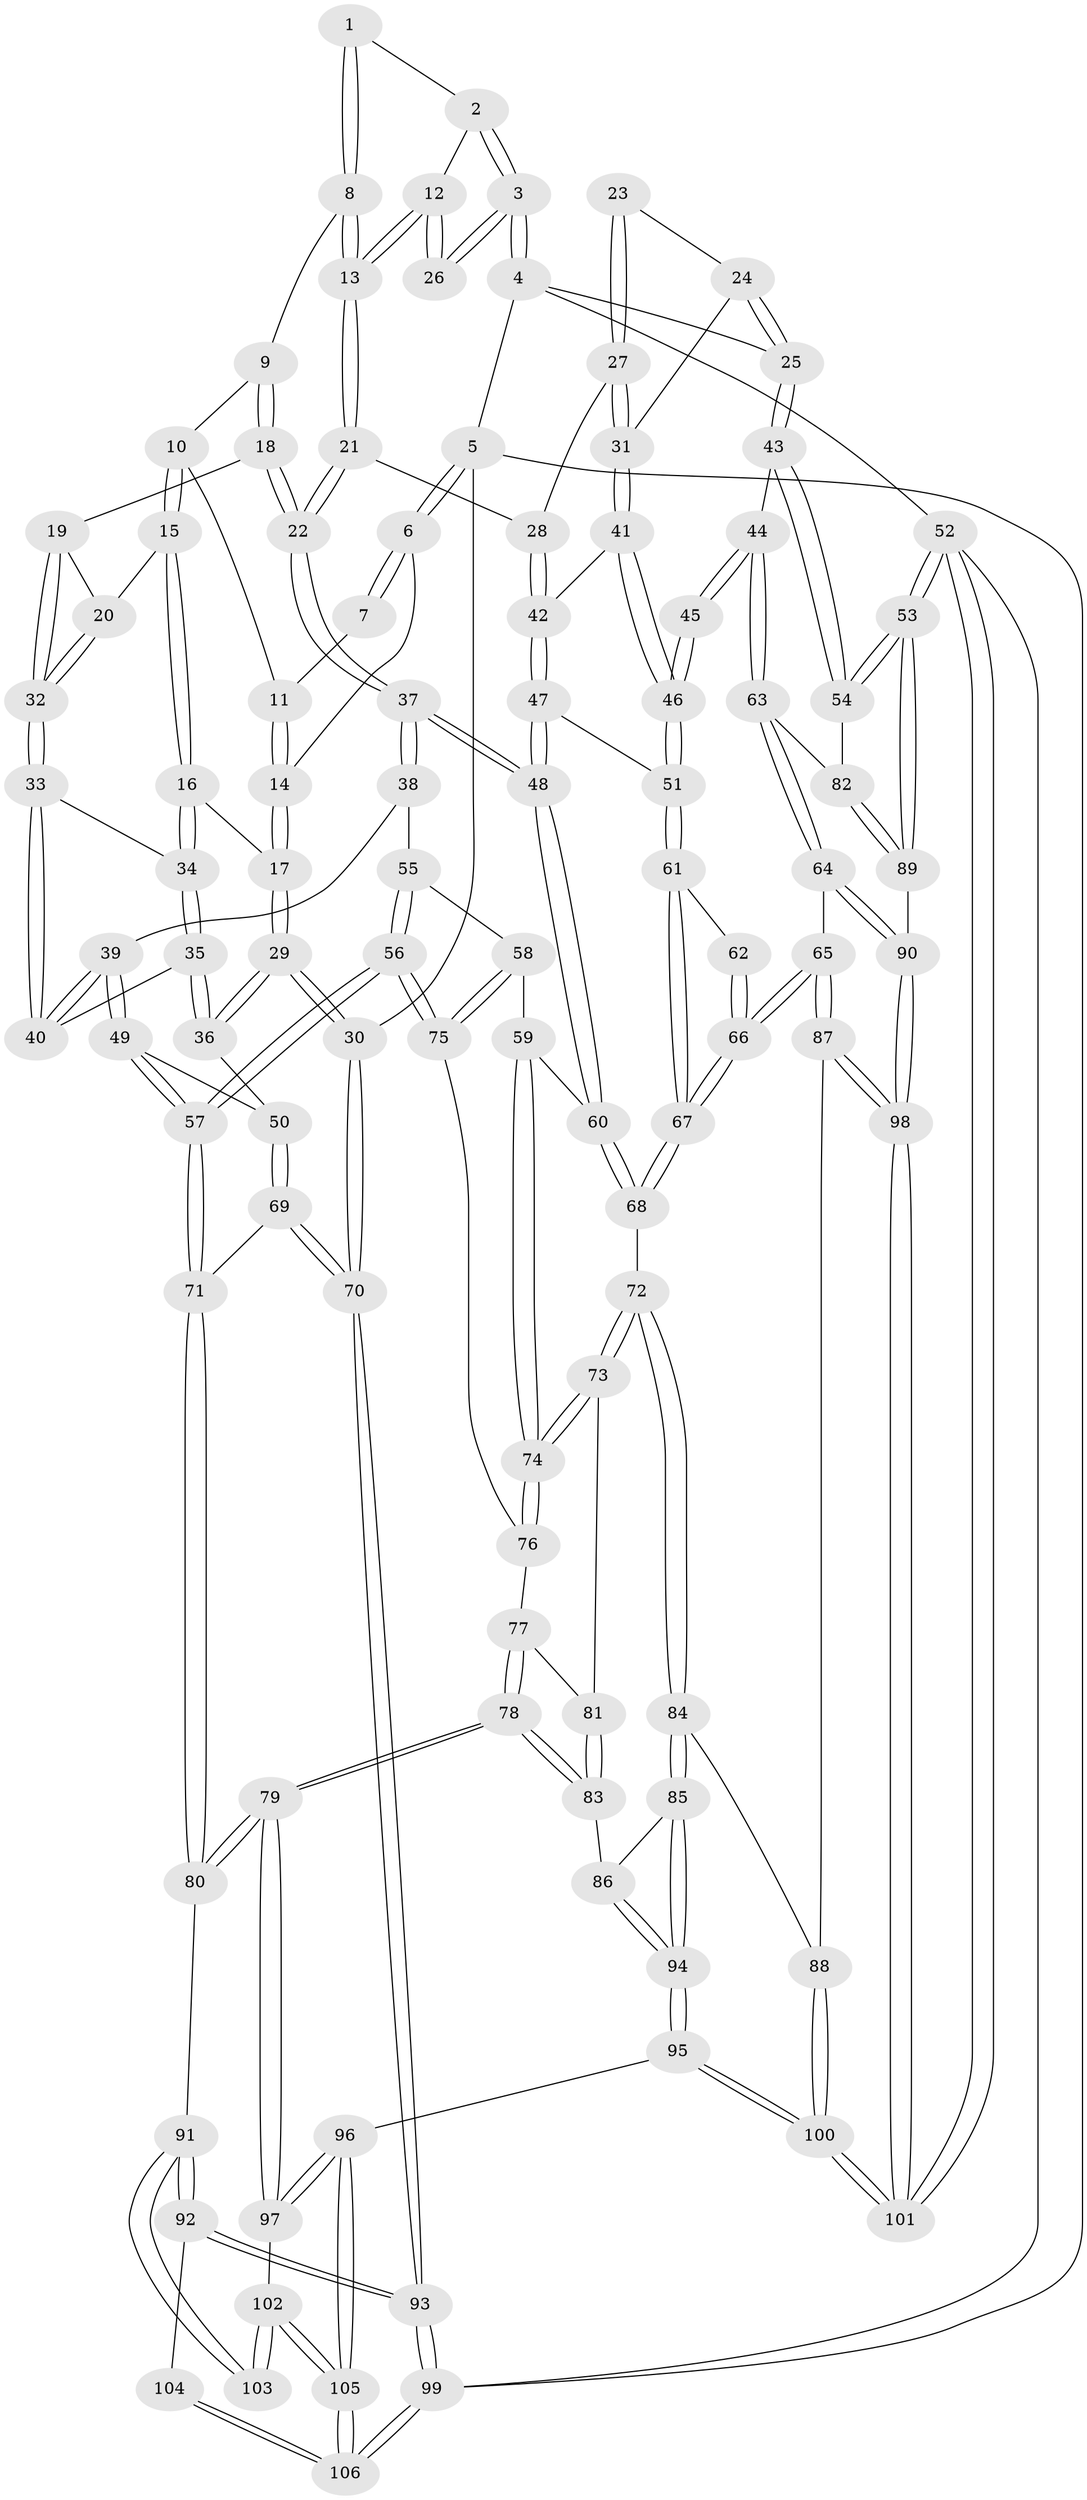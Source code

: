 // Generated by graph-tools (version 1.1) at 2025/00/03/09/25 05:00:12]
// undirected, 106 vertices, 262 edges
graph export_dot {
graph [start="1"]
  node [color=gray90,style=filled];
  1 [pos="+0.4521581404240676+0"];
  2 [pos="+0.4759036842155283+0"];
  3 [pos="+1+0"];
  4 [pos="+1+0"];
  5 [pos="+0+0"];
  6 [pos="+0+0"];
  7 [pos="+0.19516601452375673+0"];
  8 [pos="+0.4204724006886868+0"];
  9 [pos="+0.37827289873417613+0.09709633701687938"];
  10 [pos="+0.2734807361901965+0.12448747832391228"];
  11 [pos="+0.2258542085168749+0.07571914646113294"];
  12 [pos="+0.6268498112975808+0.15312924810309228"];
  13 [pos="+0.5705745029962563+0.26513177356481954"];
  14 [pos="+0.10145800234665292+0.13811766752116533"];
  15 [pos="+0.23324935631679197+0.21089367779593443"];
  16 [pos="+0.19409396763198028+0.23196815067550713"];
  17 [pos="+0.10611249317046191+0.16601350236742082"];
  18 [pos="+0.4192693693468519+0.2269635580099184"];
  19 [pos="+0.35763918921815463+0.2389812994412672"];
  20 [pos="+0.2894809831225455+0.23003409944773404"];
  21 [pos="+0.5682683106675018+0.271109732837544"];
  22 [pos="+0.5216800057803602+0.30978933192138386"];
  23 [pos="+0.7592204159258785+0.18687460288139465"];
  24 [pos="+0.9488893829881105+0.14446202363631452"];
  25 [pos="+1+0"];
  26 [pos="+0.7119662292885443+0.1237415827749268"];
  27 [pos="+0.810480360274508+0.28342282289858056"];
  28 [pos="+0.641344158653391+0.2894201102695695"];
  29 [pos="+0+0.3878418504546186"];
  30 [pos="+0+0.39711483003667386"];
  31 [pos="+0.8344169115027842+0.2953139502213166"];
  32 [pos="+0.2958268740377341+0.33139206430383417"];
  33 [pos="+0.27694662962324196+0.37818667636340575"];
  34 [pos="+0.19182809438447054+0.2583057117083101"];
  35 [pos="+0.07674716795375527+0.3749867268305113"];
  36 [pos="+0.019466195157285027+0.40607073170076613"];
  37 [pos="+0.5005522742327477+0.4036809777990889"];
  38 [pos="+0.33404506143644286+0.43909029208217487"];
  39 [pos="+0.31111980960481816+0.4356047686842615"];
  40 [pos="+0.2810794749008778+0.3920156559087516"];
  41 [pos="+0.8582552275997424+0.3860186218624654"];
  42 [pos="+0.7442183740493797+0.4019377385208969"];
  43 [pos="+1+0.4829858947518255"];
  44 [pos="+0.9826823938406006+0.4587639177313468"];
  45 [pos="+0.904711235737963+0.43558029619402017"];
  46 [pos="+0.8916931929166907+0.4247704732832738"];
  47 [pos="+0.6516056319875345+0.4736072906003879"];
  48 [pos="+0.5092436898073712+0.41832622856855634"];
  49 [pos="+0.25272080189117524+0.48160548348262205"];
  50 [pos="+0.14876648431819764+0.5088442626410659"];
  51 [pos="+0.6846331763487019+0.5148446371072446"];
  52 [pos="+1+1"];
  53 [pos="+1+0.79462341490905"];
  54 [pos="+1+0.489341741017377"];
  55 [pos="+0.3410368407810675+0.5092381698370705"];
  56 [pos="+0.2803944773574564+0.6123954040395836"];
  57 [pos="+0.26413354946749207+0.6164861166964515"];
  58 [pos="+0.3563708688459651+0.5931378507080307"];
  59 [pos="+0.48188296431072347+0.5427074834499575"];
  60 [pos="+0.5077542603611919+0.4789651647073943"];
  61 [pos="+0.6990618257594593+0.5514746497369598"];
  62 [pos="+0.8736072107675256+0.4728530388572573"];
  63 [pos="+0.8141297076974743+0.6861040980965323"];
  64 [pos="+0.7405845912862031+0.6846114371029735"];
  65 [pos="+0.7400168644376377+0.6845268550206585"];
  66 [pos="+0.7392384628026502+0.6817883197764898"];
  67 [pos="+0.7205790587955729+0.6541842660864817"];
  68 [pos="+0.5871740078734609+0.6082931223162992"];
  69 [pos="+0.13747936541582242+0.6250436188614478"];
  70 [pos="+0+0.6964859648543389"];
  71 [pos="+0.21134049753489562+0.6925483311785355"];
  72 [pos="+0.5052912528667863+0.698376427009142"];
  73 [pos="+0.47323587421574814+0.6760939821065609"];
  74 [pos="+0.4651991293014595+0.6321171792926494"];
  75 [pos="+0.35451091902605286+0.6031445823393695"];
  76 [pos="+0.3562356955845927+0.6062038167422295"];
  77 [pos="+0.3563352252030737+0.6156069813462518"];
  78 [pos="+0.2715627382437747+0.7627129253858014"];
  79 [pos="+0.2593053994527027+0.7679550109328208"];
  80 [pos="+0.22606456116997276+0.7390553301807187"];
  81 [pos="+0.3992082546128687+0.7043736931228689"];
  82 [pos="+0.8666101985218212+0.6986767504139989"];
  83 [pos="+0.36110876890356836+0.7398253896510879"];
  84 [pos="+0.5311063453729665+0.7393930261074625"];
  85 [pos="+0.48158005442476187+0.8157811836651904"];
  86 [pos="+0.36484836217895644+0.7428610177916759"];
  87 [pos="+0.7187823469469673+0.7176980974603607"];
  88 [pos="+0.6418849353618593+0.7583884070697869"];
  89 [pos="+0.9597997923922985+0.7947645452821529"];
  90 [pos="+0.8898195100512875+0.861284645695861"];
  91 [pos="+0.10093490942856594+0.7849022325670111"];
  92 [pos="+0+0.753125216499721"];
  93 [pos="+0+0.7491686460186346"];
  94 [pos="+0.4616264837677025+0.9277898053013057"];
  95 [pos="+0.44355139393030685+1"];
  96 [pos="+0.36955797781734256+1"];
  97 [pos="+0.26557331010371804+0.8173697028382846"];
  98 [pos="+0.807726048505352+0.9941414697228512"];
  99 [pos="+0+1"];
  100 [pos="+0.5627095735455306+1"];
  101 [pos="+0.7772076218877598+1"];
  102 [pos="+0.13029150647041843+0.8802715577766941"];
  103 [pos="+0.11467559438838756+0.8643144564405261"];
  104 [pos="+0.07754914484669768+0.8764719539300657"];
  105 [pos="+0.12015896840735642+1"];
  106 [pos="+0.11032918814541944+1"];
  1 -- 2;
  1 -- 8;
  1 -- 8;
  2 -- 3;
  2 -- 3;
  2 -- 12;
  3 -- 4;
  3 -- 4;
  3 -- 26;
  3 -- 26;
  4 -- 5;
  4 -- 25;
  4 -- 52;
  5 -- 6;
  5 -- 6;
  5 -- 30;
  5 -- 99;
  6 -- 7;
  6 -- 7;
  6 -- 14;
  7 -- 11;
  8 -- 9;
  8 -- 13;
  8 -- 13;
  9 -- 10;
  9 -- 18;
  9 -- 18;
  10 -- 11;
  10 -- 15;
  10 -- 15;
  11 -- 14;
  11 -- 14;
  12 -- 13;
  12 -- 13;
  12 -- 26;
  12 -- 26;
  13 -- 21;
  13 -- 21;
  14 -- 17;
  14 -- 17;
  15 -- 16;
  15 -- 16;
  15 -- 20;
  16 -- 17;
  16 -- 34;
  16 -- 34;
  17 -- 29;
  17 -- 29;
  18 -- 19;
  18 -- 22;
  18 -- 22;
  19 -- 20;
  19 -- 32;
  19 -- 32;
  20 -- 32;
  20 -- 32;
  21 -- 22;
  21 -- 22;
  21 -- 28;
  22 -- 37;
  22 -- 37;
  23 -- 24;
  23 -- 27;
  23 -- 27;
  24 -- 25;
  24 -- 25;
  24 -- 31;
  25 -- 43;
  25 -- 43;
  27 -- 28;
  27 -- 31;
  27 -- 31;
  28 -- 42;
  28 -- 42;
  29 -- 30;
  29 -- 30;
  29 -- 36;
  29 -- 36;
  30 -- 70;
  30 -- 70;
  31 -- 41;
  31 -- 41;
  32 -- 33;
  32 -- 33;
  33 -- 34;
  33 -- 40;
  33 -- 40;
  34 -- 35;
  34 -- 35;
  35 -- 36;
  35 -- 36;
  35 -- 40;
  36 -- 50;
  37 -- 38;
  37 -- 38;
  37 -- 48;
  37 -- 48;
  38 -- 39;
  38 -- 55;
  39 -- 40;
  39 -- 40;
  39 -- 49;
  39 -- 49;
  41 -- 42;
  41 -- 46;
  41 -- 46;
  42 -- 47;
  42 -- 47;
  43 -- 44;
  43 -- 54;
  43 -- 54;
  44 -- 45;
  44 -- 45;
  44 -- 63;
  44 -- 63;
  45 -- 46;
  45 -- 46;
  46 -- 51;
  46 -- 51;
  47 -- 48;
  47 -- 48;
  47 -- 51;
  48 -- 60;
  48 -- 60;
  49 -- 50;
  49 -- 57;
  49 -- 57;
  50 -- 69;
  50 -- 69;
  51 -- 61;
  51 -- 61;
  52 -- 53;
  52 -- 53;
  52 -- 101;
  52 -- 101;
  52 -- 99;
  53 -- 54;
  53 -- 54;
  53 -- 89;
  53 -- 89;
  54 -- 82;
  55 -- 56;
  55 -- 56;
  55 -- 58;
  56 -- 57;
  56 -- 57;
  56 -- 75;
  56 -- 75;
  57 -- 71;
  57 -- 71;
  58 -- 59;
  58 -- 75;
  58 -- 75;
  59 -- 60;
  59 -- 74;
  59 -- 74;
  60 -- 68;
  60 -- 68;
  61 -- 62;
  61 -- 67;
  61 -- 67;
  62 -- 66;
  62 -- 66;
  63 -- 64;
  63 -- 64;
  63 -- 82;
  64 -- 65;
  64 -- 90;
  64 -- 90;
  65 -- 66;
  65 -- 66;
  65 -- 87;
  65 -- 87;
  66 -- 67;
  66 -- 67;
  67 -- 68;
  67 -- 68;
  68 -- 72;
  69 -- 70;
  69 -- 70;
  69 -- 71;
  70 -- 93;
  70 -- 93;
  71 -- 80;
  71 -- 80;
  72 -- 73;
  72 -- 73;
  72 -- 84;
  72 -- 84;
  73 -- 74;
  73 -- 74;
  73 -- 81;
  74 -- 76;
  74 -- 76;
  75 -- 76;
  76 -- 77;
  77 -- 78;
  77 -- 78;
  77 -- 81;
  78 -- 79;
  78 -- 79;
  78 -- 83;
  78 -- 83;
  79 -- 80;
  79 -- 80;
  79 -- 97;
  79 -- 97;
  80 -- 91;
  81 -- 83;
  81 -- 83;
  82 -- 89;
  82 -- 89;
  83 -- 86;
  84 -- 85;
  84 -- 85;
  84 -- 88;
  85 -- 86;
  85 -- 94;
  85 -- 94;
  86 -- 94;
  86 -- 94;
  87 -- 88;
  87 -- 98;
  87 -- 98;
  88 -- 100;
  88 -- 100;
  89 -- 90;
  90 -- 98;
  90 -- 98;
  91 -- 92;
  91 -- 92;
  91 -- 103;
  91 -- 103;
  92 -- 93;
  92 -- 93;
  92 -- 104;
  93 -- 99;
  93 -- 99;
  94 -- 95;
  94 -- 95;
  95 -- 96;
  95 -- 100;
  95 -- 100;
  96 -- 97;
  96 -- 97;
  96 -- 105;
  96 -- 105;
  97 -- 102;
  98 -- 101;
  98 -- 101;
  99 -- 106;
  99 -- 106;
  100 -- 101;
  100 -- 101;
  102 -- 103;
  102 -- 103;
  102 -- 105;
  102 -- 105;
  104 -- 106;
  104 -- 106;
  105 -- 106;
  105 -- 106;
}
